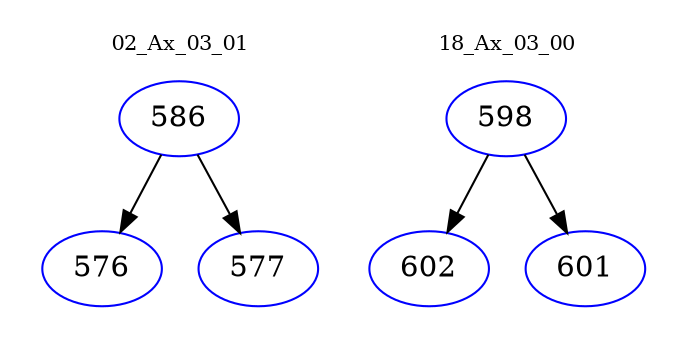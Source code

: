 digraph{
subgraph cluster_0 {
color = white
label = "02_Ax_03_01";
fontsize=10;
T0_586 [label="586", color="blue"]
T0_586 -> T0_576 [color="black"]
T0_576 [label="576", color="blue"]
T0_586 -> T0_577 [color="black"]
T0_577 [label="577", color="blue"]
}
subgraph cluster_1 {
color = white
label = "18_Ax_03_00";
fontsize=10;
T1_598 [label="598", color="blue"]
T1_598 -> T1_602 [color="black"]
T1_602 [label="602", color="blue"]
T1_598 -> T1_601 [color="black"]
T1_601 [label="601", color="blue"]
}
}

